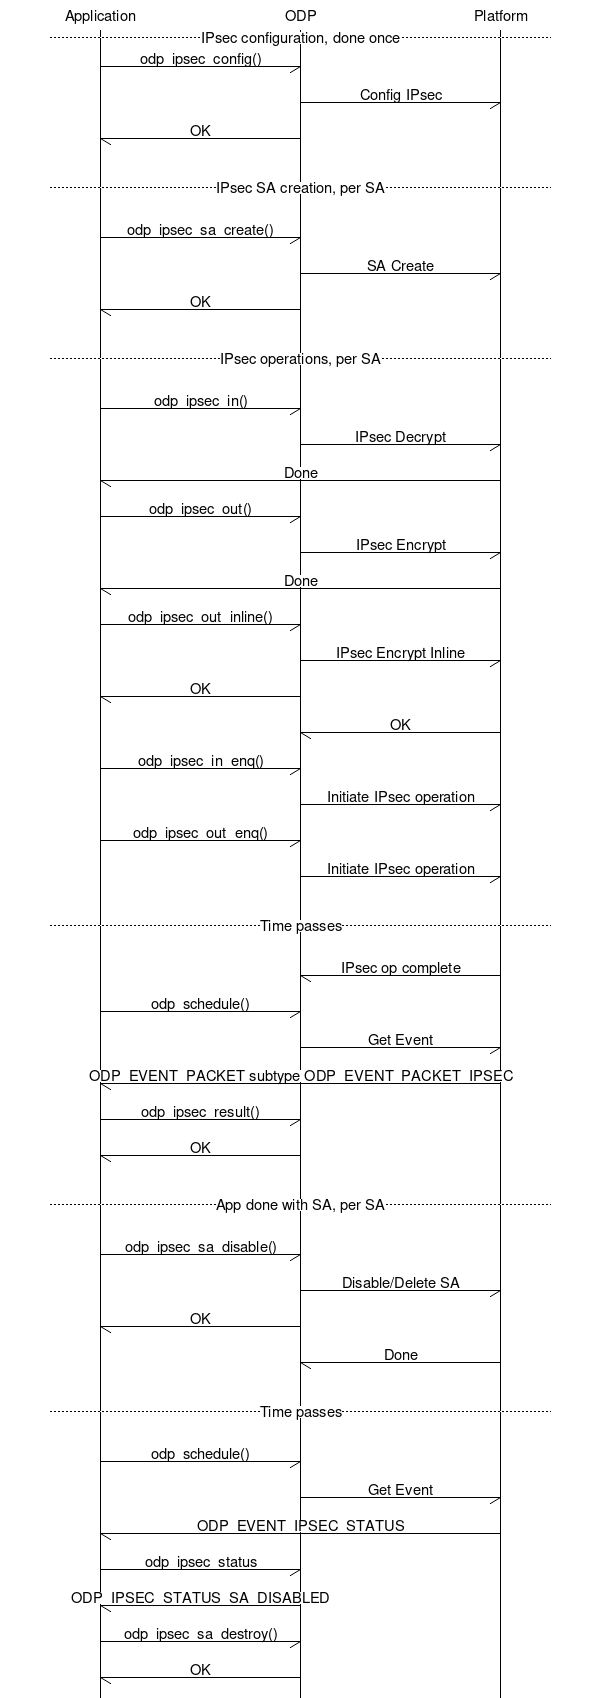 msc {

    a [label = "Application"],
    o [label = "ODP"],
    p [label = "Platform"];

    --- [label = "IPsec configuration, done once"];
    a->o [label = "odp_ipsec_config()"];
    o->p [label = "Config IPsec"];
    o->a [label = "OK"];

    |||;
    --- [label = "IPsec SA creation, per SA"];
    |||;

    a->o [label = "odp_ipsec_sa_create()"];
    o->p [label = "SA Create"];
    o->a [label = "OK"];

    |||;
    --- [label = "IPsec operations, per SA"];
    |||;

    a->o [label = "odp_ipsec_in()"];
    o->p [label = "IPsec Decrypt"];
    p->a [label = "Done"];

    a->o [label = "odp_ipsec_out()"];
    o->p [label = "IPsec Encrypt"];
    p->a [label = "Done"];

    a->o [label = "odp_ipsec_out_inline()"];
    o->p [label = "IPsec Encrypt Inline"];
    o->a [label = "OK"];
    p->o [label = "OK"];

    a->o [label = "odp_ipsec_in_enq()"];
    o->p [label = "Initiate IPsec operation"];
    a->o [label = "odp_ipsec_out_enq()"];
    o->p [label = "Initiate IPsec operation"];

    |||;
    --- [label = "Time passes"];
    |||;

    p->o [label = "IPsec op complete"];
    a->o [label = "odp_schedule()"];
    o->p [label = "Get Event"];
    p->a [label = "ODP_EVENT_PACKET subtype ODP_EVENT_PACKET_IPSEC"];
    a->o [label = "odp_ipsec_result()"];
    o->a [label = "OK"];

    |||;
    --- [label = "App done with SA, per SA"];
    |||;

    a->o [label = "odp_ipsec_sa_disable()"];
    o->p [label = "Disable/Delete SA"];
    o->a [label = "OK"];
    p->o [label = "Done"];

    |||;
    --- [label = "Time passes"];
    |||;

    a->o [label = "odp_schedule()"];
    o->p [label = "Get Event"];
    p->a [label = "ODP_EVENT_IPSEC_STATUS"];
    a->o [label = "odp_ipsec_status"];
    o->a [label = "ODP_IPSEC_STATUS_SA_DISABLED"];

    a->o [label = "odp_ipsec_sa_destroy()"];
    o->a [label = "OK"];


}